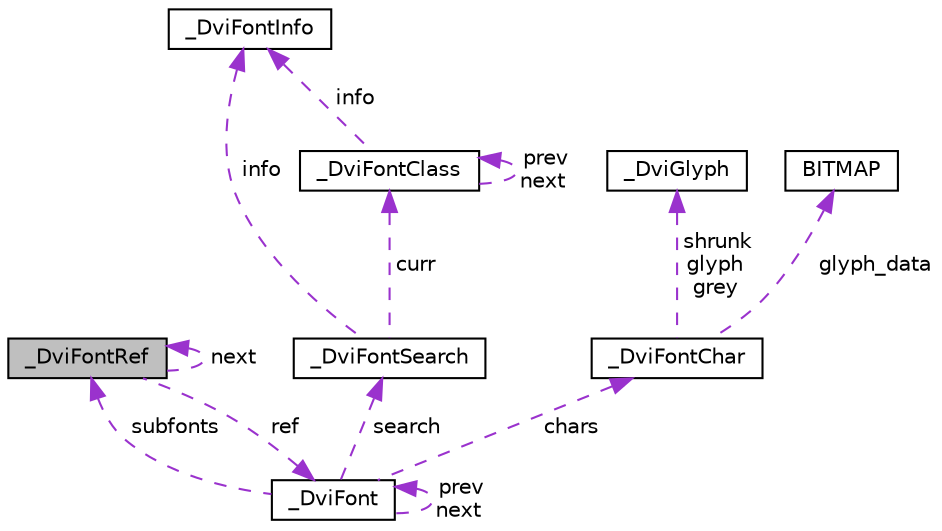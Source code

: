 digraph "_DviFontRef"
{
  edge [fontname="Helvetica",fontsize="10",labelfontname="Helvetica",labelfontsize="10"];
  node [fontname="Helvetica",fontsize="10",shape=record];
  Node1 [label="_DviFontRef",height=0.2,width=0.4,color="black", fillcolor="grey75", style="filled" fontcolor="black"];
  Node1 -> Node1 [dir="back",color="darkorchid3",fontsize="10",style="dashed",label=" next" ,fontname="Helvetica"];
  Node2 -> Node1 [dir="back",color="darkorchid3",fontsize="10",style="dashed",label=" ref" ,fontname="Helvetica"];
  Node2 [label="_DviFont",height=0.2,width=0.4,color="black", fillcolor="white", style="filled",URL="$d9/db7/struct__DviFont.html"];
  Node1 -> Node2 [dir="back",color="darkorchid3",fontsize="10",style="dashed",label=" subfonts" ,fontname="Helvetica"];
  Node2 -> Node2 [dir="back",color="darkorchid3",fontsize="10",style="dashed",label=" prev\nnext" ,fontname="Helvetica"];
  Node3 -> Node2 [dir="back",color="darkorchid3",fontsize="10",style="dashed",label=" search" ,fontname="Helvetica"];
  Node3 [label="_DviFontSearch",height=0.2,width=0.4,color="black", fillcolor="white", style="filled",URL="$df/d69/struct__DviFontSearch.html"];
  Node4 -> Node3 [dir="back",color="darkorchid3",fontsize="10",style="dashed",label=" info" ,fontname="Helvetica"];
  Node4 [label="_DviFontInfo",height=0.2,width=0.4,color="black", fillcolor="white", style="filled",URL="$d5/da4/struct__DviFontInfo.html"];
  Node5 -> Node3 [dir="back",color="darkorchid3",fontsize="10",style="dashed",label=" curr" ,fontname="Helvetica"];
  Node5 [label="_DviFontClass",height=0.2,width=0.4,color="black", fillcolor="white", style="filled",URL="$d5/d4a/struct__DviFontClass.html"];
  Node4 -> Node5 [dir="back",color="darkorchid3",fontsize="10",style="dashed",label=" info" ,fontname="Helvetica"];
  Node5 -> Node5 [dir="back",color="darkorchid3",fontsize="10",style="dashed",label=" prev\nnext" ,fontname="Helvetica"];
  Node6 -> Node2 [dir="back",color="darkorchid3",fontsize="10",style="dashed",label=" chars" ,fontname="Helvetica"];
  Node6 [label="_DviFontChar",height=0.2,width=0.4,color="black", fillcolor="white", style="filled",URL="$d2/d43/struct__DviFontChar.html"];
  Node7 -> Node6 [dir="back",color="darkorchid3",fontsize="10",style="dashed",label=" shrunk\nglyph\ngrey" ,fontname="Helvetica"];
  Node7 [label="_DviGlyph",height=0.2,width=0.4,color="black", fillcolor="white", style="filled",URL="$da/d5e/struct__DviGlyph.html"];
  Node8 -> Node6 [dir="back",color="darkorchid3",fontsize="10",style="dashed",label=" glyph_data" ,fontname="Helvetica"];
  Node8 [label="BITMAP",height=0.2,width=0.4,color="black", fillcolor="white", style="filled",URL="$df/df2/structBITMAP.html"];
}
